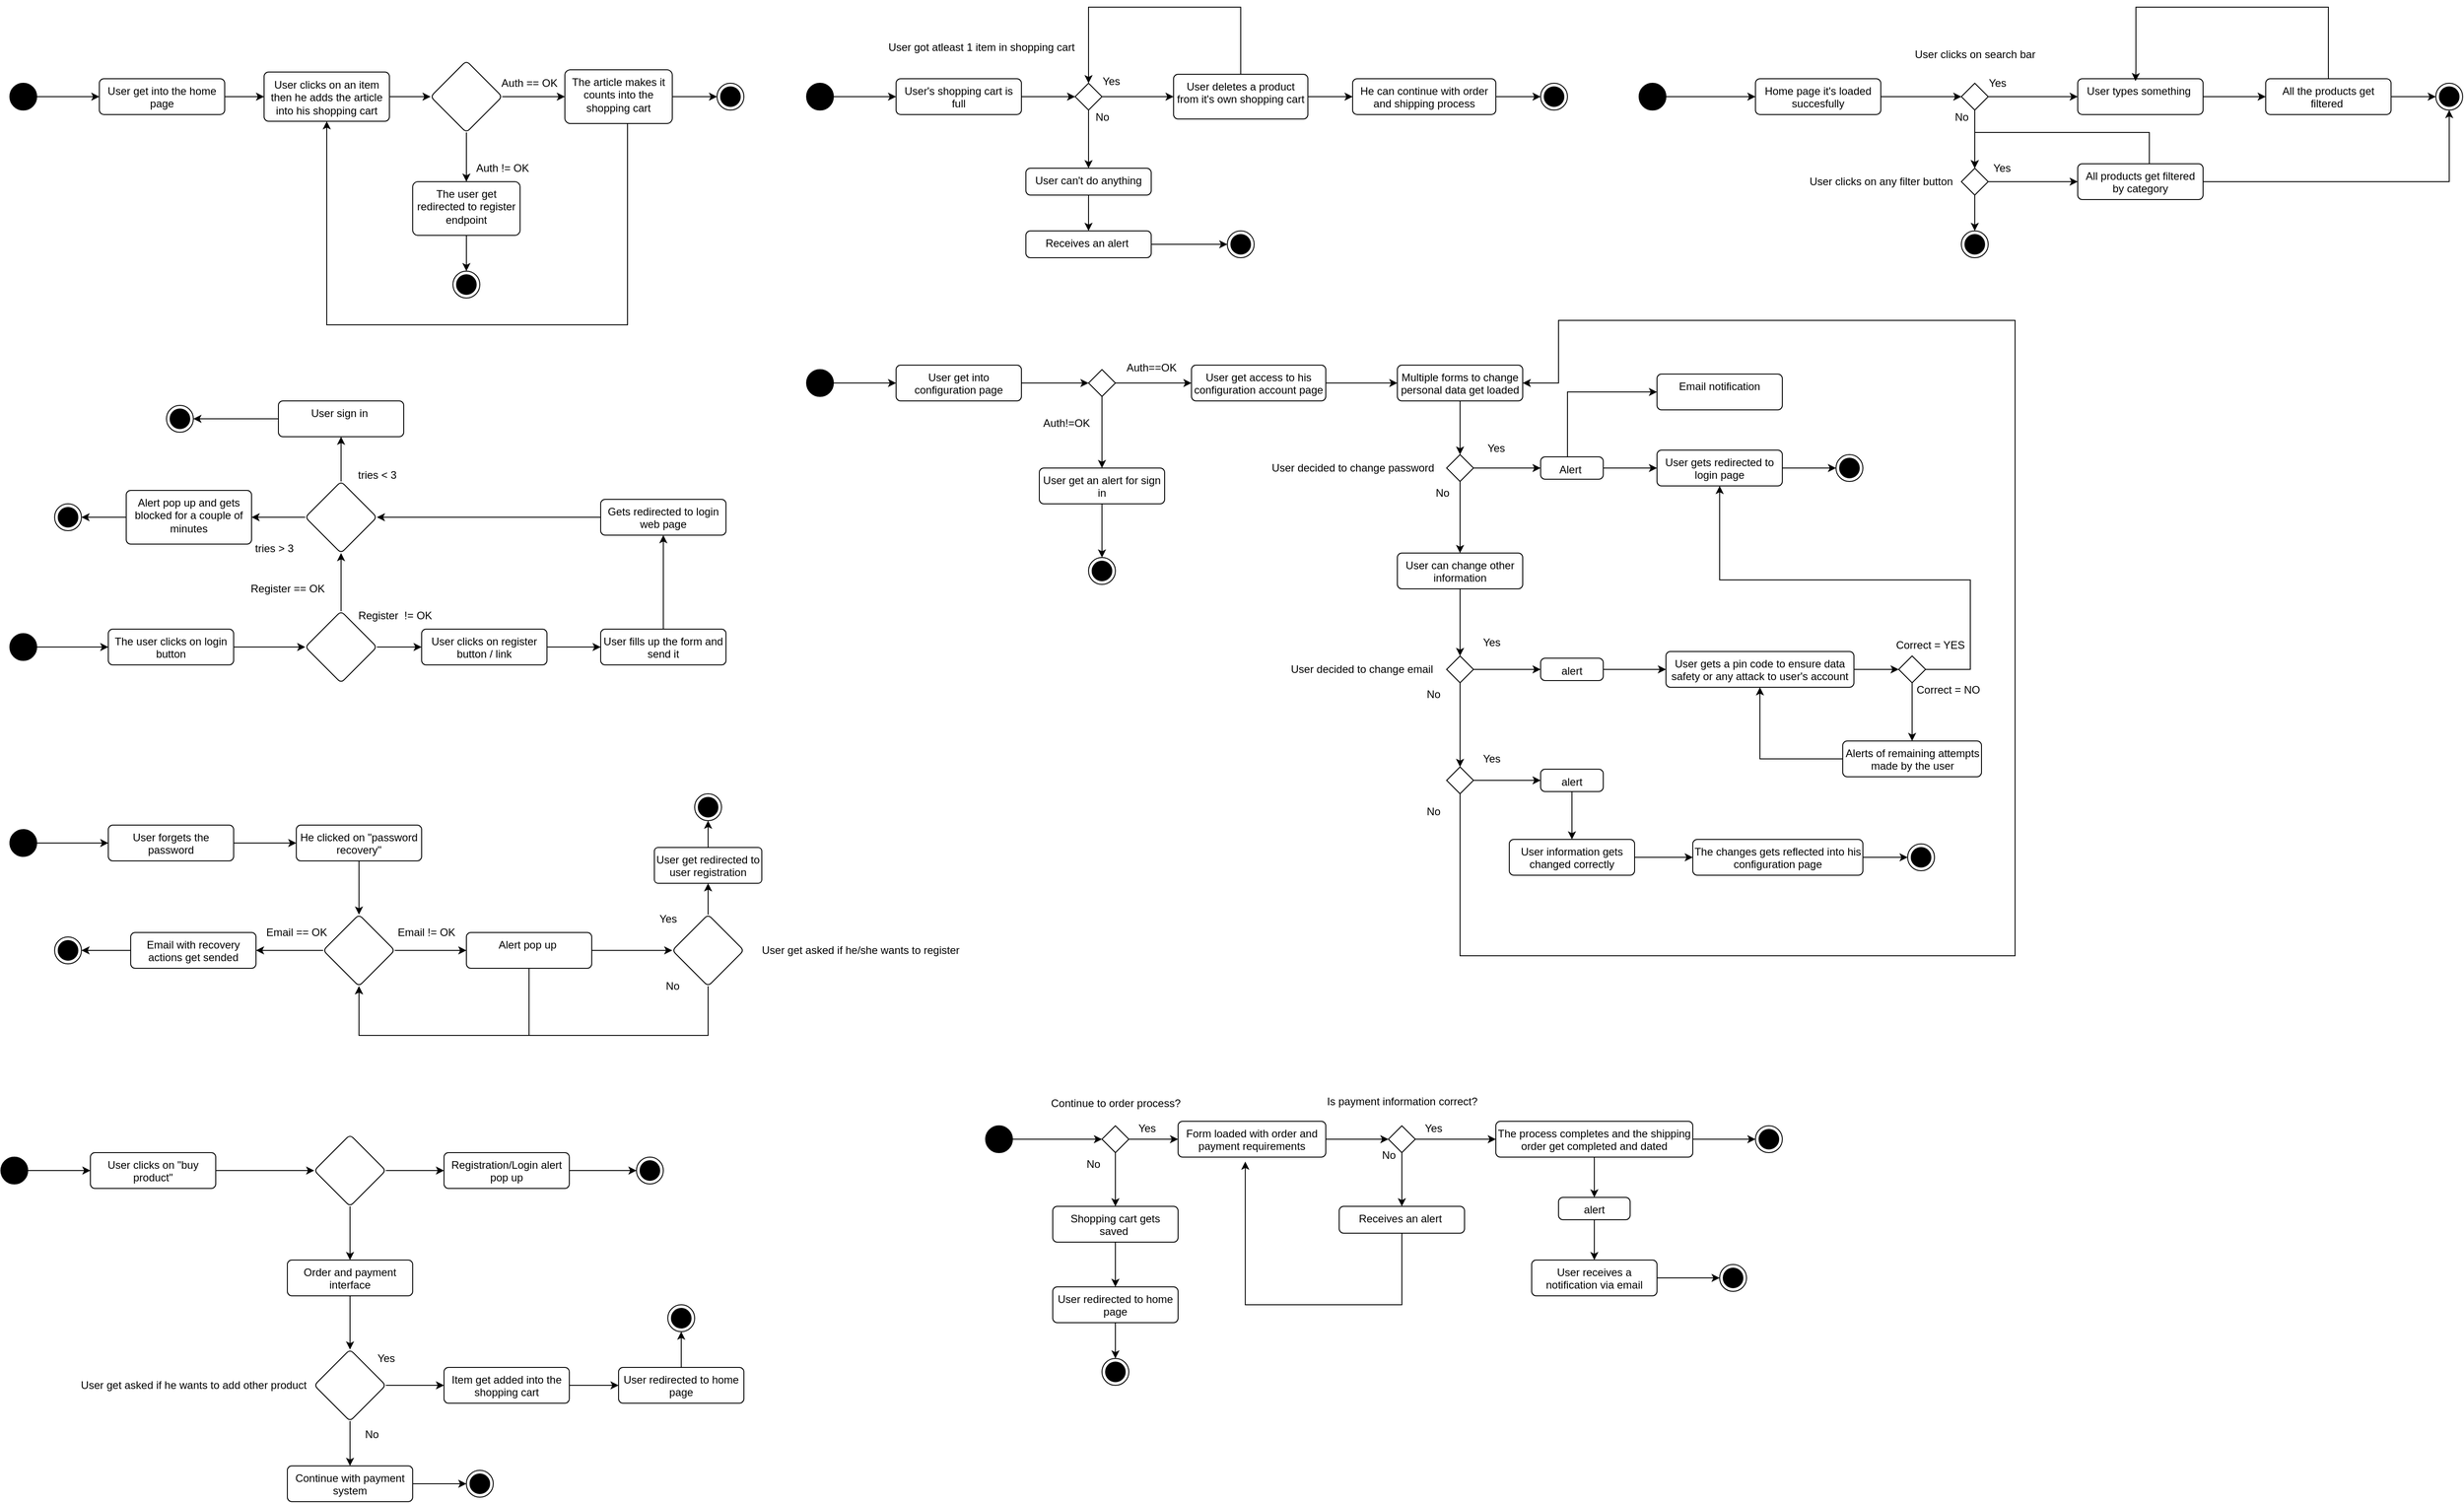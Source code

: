 <mxfile version="26.1.3">
  <diagram name="Página-1" id="u2btD0K9thdM2qCPnoMJ">
    <mxGraphModel dx="4753" dy="2630" grid="1" gridSize="10" guides="1" tooltips="1" connect="1" arrows="1" fold="1" page="1" pageScale="1" pageWidth="827" pageHeight="1169" math="0" shadow="0">
      <root>
        <mxCell id="0" />
        <mxCell id="1" parent="0" />
        <mxCell id="3PM5qHc0ykBM03OV2tZk-5" style="edgeStyle=orthogonalEdgeStyle;rounded=0;orthogonalLoop=1;jettySize=auto;html=1;exitX=1;exitY=0.5;exitDx=0;exitDy=0;entryX=0;entryY=0.5;entryDx=0;entryDy=0;" parent="1" source="3PM5qHc0ykBM03OV2tZk-1" target="3PM5qHc0ykBM03OV2tZk-4" edge="1">
          <mxGeometry relative="1" as="geometry" />
        </mxCell>
        <mxCell id="3PM5qHc0ykBM03OV2tZk-1" value="" style="ellipse;fillColor=strokeColor;html=1;" parent="1" vertex="1">
          <mxGeometry x="60" y="105" width="30" height="30" as="geometry" />
        </mxCell>
        <mxCell id="3PM5qHc0ykBM03OV2tZk-8" value="" style="edgeStyle=orthogonalEdgeStyle;rounded=0;orthogonalLoop=1;jettySize=auto;html=1;" parent="1" source="3PM5qHc0ykBM03OV2tZk-4" target="3PM5qHc0ykBM03OV2tZk-7" edge="1">
          <mxGeometry relative="1" as="geometry" />
        </mxCell>
        <mxCell id="3PM5qHc0ykBM03OV2tZk-4" value="User get into the home page" style="html=1;align=center;verticalAlign=top;rounded=1;absoluteArcSize=1;arcSize=10;dashed=0;whiteSpace=wrap;" parent="1" vertex="1">
          <mxGeometry x="160" y="100" width="140" height="40" as="geometry" />
        </mxCell>
        <mxCell id="3PM5qHc0ykBM03OV2tZk-10" value="" style="edgeStyle=orthogonalEdgeStyle;rounded=0;orthogonalLoop=1;jettySize=auto;html=1;" parent="1" source="3PM5qHc0ykBM03OV2tZk-7" target="3PM5qHc0ykBM03OV2tZk-9" edge="1">
          <mxGeometry relative="1" as="geometry" />
        </mxCell>
        <mxCell id="3PM5qHc0ykBM03OV2tZk-7" value="User clicks on an item then he adds the article into his shopping cart" style="html=1;align=center;verticalAlign=top;rounded=1;absoluteArcSize=1;arcSize=10;dashed=0;whiteSpace=wrap;" parent="1" vertex="1">
          <mxGeometry x="344" y="92.5" width="140" height="55" as="geometry" />
        </mxCell>
        <mxCell id="3PM5qHc0ykBM03OV2tZk-12" value="" style="edgeStyle=orthogonalEdgeStyle;rounded=0;orthogonalLoop=1;jettySize=auto;html=1;" parent="1" source="3PM5qHc0ykBM03OV2tZk-9" target="3PM5qHc0ykBM03OV2tZk-11" edge="1">
          <mxGeometry relative="1" as="geometry" />
        </mxCell>
        <mxCell id="3PM5qHc0ykBM03OV2tZk-14" value="" style="edgeStyle=orthogonalEdgeStyle;rounded=0;orthogonalLoop=1;jettySize=auto;html=1;" parent="1" source="3PM5qHc0ykBM03OV2tZk-9" target="3PM5qHc0ykBM03OV2tZk-13" edge="1">
          <mxGeometry relative="1" as="geometry" />
        </mxCell>
        <mxCell id="3PM5qHc0ykBM03OV2tZk-9" value="" style="rhombus;whiteSpace=wrap;html=1;verticalAlign=top;rounded=1;arcSize=10;dashed=0;" parent="1" vertex="1">
          <mxGeometry x="530" y="80" width="80" height="80" as="geometry" />
        </mxCell>
        <mxCell id="3PM5qHc0ykBM03OV2tZk-23" value="" style="edgeStyle=orthogonalEdgeStyle;rounded=0;orthogonalLoop=1;jettySize=auto;html=1;" parent="1" source="3PM5qHc0ykBM03OV2tZk-11" target="3PM5qHc0ykBM03OV2tZk-22" edge="1">
          <mxGeometry relative="1" as="geometry" />
        </mxCell>
        <mxCell id="3PM5qHc0ykBM03OV2tZk-11" value="The user get redirected to register endpoint" style="whiteSpace=wrap;html=1;verticalAlign=top;rounded=1;arcSize=10;dashed=0;" parent="1" vertex="1">
          <mxGeometry x="510" y="215" width="120" height="60" as="geometry" />
        </mxCell>
        <mxCell id="3PM5qHc0ykBM03OV2tZk-17" style="edgeStyle=orthogonalEdgeStyle;rounded=0;orthogonalLoop=1;jettySize=auto;html=1;entryX=0.5;entryY=1;entryDx=0;entryDy=0;" parent="1" source="3PM5qHc0ykBM03OV2tZk-13" target="3PM5qHc0ykBM03OV2tZk-7" edge="1">
          <mxGeometry relative="1" as="geometry">
            <Array as="points">
              <mxPoint x="750" y="375" />
              <mxPoint x="414" y="375" />
            </Array>
          </mxGeometry>
        </mxCell>
        <mxCell id="3PM5qHc0ykBM03OV2tZk-21" value="" style="edgeStyle=orthogonalEdgeStyle;rounded=0;orthogonalLoop=1;jettySize=auto;html=1;" parent="1" source="3PM5qHc0ykBM03OV2tZk-13" target="3PM5qHc0ykBM03OV2tZk-19" edge="1">
          <mxGeometry relative="1" as="geometry" />
        </mxCell>
        <mxCell id="3PM5qHc0ykBM03OV2tZk-13" value="The article makes it counts into the shopping cart" style="whiteSpace=wrap;html=1;verticalAlign=top;rounded=1;arcSize=10;dashed=0;" parent="1" vertex="1">
          <mxGeometry x="680" y="90" width="120" height="60" as="geometry" />
        </mxCell>
        <mxCell id="3PM5qHc0ykBM03OV2tZk-15" value="Auth != OK" style="text;html=1;align=center;verticalAlign=middle;resizable=0;points=[];autosize=1;strokeColor=none;fillColor=none;" parent="1" vertex="1">
          <mxGeometry x="570" y="185" width="80" height="30" as="geometry" />
        </mxCell>
        <mxCell id="3PM5qHc0ykBM03OV2tZk-16" value="Auth == OK" style="text;html=1;align=center;verticalAlign=middle;resizable=0;points=[];autosize=1;strokeColor=none;fillColor=none;" parent="1" vertex="1">
          <mxGeometry x="595" y="90" width="90" height="30" as="geometry" />
        </mxCell>
        <mxCell id="3PM5qHc0ykBM03OV2tZk-19" value="" style="ellipse;html=1;shape=endState;fillColor=strokeColor;" parent="1" vertex="1">
          <mxGeometry x="850" y="105" width="30" height="30" as="geometry" />
        </mxCell>
        <mxCell id="3PM5qHc0ykBM03OV2tZk-22" value="" style="ellipse;html=1;shape=endState;fillColor=strokeColor;" parent="1" vertex="1">
          <mxGeometry x="555" y="315" width="30" height="30" as="geometry" />
        </mxCell>
        <mxCell id="3PM5qHc0ykBM03OV2tZk-26" value="" style="edgeStyle=orthogonalEdgeStyle;rounded=0;orthogonalLoop=1;jettySize=auto;html=1;" parent="1" source="3PM5qHc0ykBM03OV2tZk-24" target="3PM5qHc0ykBM03OV2tZk-25" edge="1">
          <mxGeometry relative="1" as="geometry" />
        </mxCell>
        <mxCell id="3PM5qHc0ykBM03OV2tZk-24" value="" style="ellipse;fillColor=strokeColor;html=1;" parent="1" vertex="1">
          <mxGeometry x="60" y="720" width="30" height="30" as="geometry" />
        </mxCell>
        <mxCell id="3PM5qHc0ykBM03OV2tZk-30" value="" style="edgeStyle=orthogonalEdgeStyle;rounded=0;orthogonalLoop=1;jettySize=auto;html=1;" parent="1" source="3PM5qHc0ykBM03OV2tZk-25" target="3PM5qHc0ykBM03OV2tZk-29" edge="1">
          <mxGeometry relative="1" as="geometry" />
        </mxCell>
        <mxCell id="3PM5qHc0ykBM03OV2tZk-25" value="The user clicks on login button" style="html=1;align=center;verticalAlign=top;rounded=1;absoluteArcSize=1;arcSize=10;dashed=0;whiteSpace=wrap;" parent="1" vertex="1">
          <mxGeometry x="170" y="715" width="140" height="40" as="geometry" />
        </mxCell>
        <mxCell id="3PM5qHc0ykBM03OV2tZk-35" value="" style="edgeStyle=orthogonalEdgeStyle;rounded=0;orthogonalLoop=1;jettySize=auto;html=1;" parent="1" source="3PM5qHc0ykBM03OV2tZk-29" target="3PM5qHc0ykBM03OV2tZk-33" edge="1">
          <mxGeometry relative="1" as="geometry" />
        </mxCell>
        <mxCell id="3PM5qHc0ykBM03OV2tZk-47" value="" style="edgeStyle=orthogonalEdgeStyle;rounded=0;orthogonalLoop=1;jettySize=auto;html=1;" parent="1" source="3PM5qHc0ykBM03OV2tZk-29" target="3PM5qHc0ykBM03OV2tZk-46" edge="1">
          <mxGeometry relative="1" as="geometry" />
        </mxCell>
        <mxCell id="3PM5qHc0ykBM03OV2tZk-29" value="" style="rhombus;whiteSpace=wrap;html=1;verticalAlign=top;rounded=1;arcSize=10;dashed=0;" parent="1" vertex="1">
          <mxGeometry x="390" y="695" width="80" height="80" as="geometry" />
        </mxCell>
        <mxCell id="3PM5qHc0ykBM03OV2tZk-48" value="" style="edgeStyle=orthogonalEdgeStyle;rounded=0;orthogonalLoop=1;jettySize=auto;html=1;" parent="1" source="3PM5qHc0ykBM03OV2tZk-31" target="3PM5qHc0ykBM03OV2tZk-36" edge="1">
          <mxGeometry relative="1" as="geometry" />
        </mxCell>
        <mxCell id="3PM5qHc0ykBM03OV2tZk-31" value="User sign in&amp;nbsp;" style="html=1;align=center;verticalAlign=top;rounded=1;absoluteArcSize=1;arcSize=10;dashed=0;whiteSpace=wrap;" parent="1" vertex="1">
          <mxGeometry x="360" y="460" width="140" height="40" as="geometry" />
        </mxCell>
        <mxCell id="3PM5qHc0ykBM03OV2tZk-39" value="" style="edgeStyle=orthogonalEdgeStyle;rounded=0;orthogonalLoop=1;jettySize=auto;html=1;" parent="1" source="3PM5qHc0ykBM03OV2tZk-33" target="3PM5qHc0ykBM03OV2tZk-38" edge="1">
          <mxGeometry relative="1" as="geometry" />
        </mxCell>
        <mxCell id="3PM5qHc0ykBM03OV2tZk-33" value="User clicks on register button / link" style="html=1;align=center;verticalAlign=top;rounded=1;absoluteArcSize=1;arcSize=10;dashed=0;whiteSpace=wrap;" parent="1" vertex="1">
          <mxGeometry x="520" y="715" width="140" height="40" as="geometry" />
        </mxCell>
        <mxCell id="3PM5qHc0ykBM03OV2tZk-36" value="" style="ellipse;html=1;shape=endState;fillColor=strokeColor;" parent="1" vertex="1">
          <mxGeometry x="235" y="465" width="30" height="30" as="geometry" />
        </mxCell>
        <mxCell id="3PM5qHc0ykBM03OV2tZk-44" value="" style="edgeStyle=orthogonalEdgeStyle;rounded=0;orthogonalLoop=1;jettySize=auto;html=1;" parent="1" source="3PM5qHc0ykBM03OV2tZk-38" target="3PM5qHc0ykBM03OV2tZk-43" edge="1">
          <mxGeometry relative="1" as="geometry" />
        </mxCell>
        <mxCell id="3PM5qHc0ykBM03OV2tZk-38" value="User fills up the form and send it" style="html=1;align=center;verticalAlign=top;rounded=1;absoluteArcSize=1;arcSize=10;dashed=0;whiteSpace=wrap;" parent="1" vertex="1">
          <mxGeometry x="720" y="715" width="140" height="40" as="geometry" />
        </mxCell>
        <mxCell id="3PM5qHc0ykBM03OV2tZk-40" value="Register&amp;nbsp;&amp;nbsp;!= OK" style="text;html=1;align=center;verticalAlign=middle;resizable=0;points=[];autosize=1;strokeColor=none;fillColor=none;" parent="1" vertex="1">
          <mxGeometry x="435" y="685" width="110" height="30" as="geometry" />
        </mxCell>
        <mxCell id="3PM5qHc0ykBM03OV2tZk-41" value="Register == OK" style="text;html=1;align=center;verticalAlign=middle;resizable=0;points=[];autosize=1;strokeColor=none;fillColor=none;" parent="1" vertex="1">
          <mxGeometry x="315" y="655" width="110" height="30" as="geometry" />
        </mxCell>
        <mxCell id="3PM5qHc0ykBM03OV2tZk-50" style="edgeStyle=orthogonalEdgeStyle;rounded=0;orthogonalLoop=1;jettySize=auto;html=1;entryX=1;entryY=0.5;entryDx=0;entryDy=0;" parent="1" source="3PM5qHc0ykBM03OV2tZk-43" target="3PM5qHc0ykBM03OV2tZk-46" edge="1">
          <mxGeometry relative="1" as="geometry" />
        </mxCell>
        <mxCell id="3PM5qHc0ykBM03OV2tZk-43" value="Gets redirected to login web page" style="html=1;align=center;verticalAlign=top;rounded=1;absoluteArcSize=1;arcSize=10;dashed=0;whiteSpace=wrap;" parent="1" vertex="1">
          <mxGeometry x="720" y="570" width="140" height="40" as="geometry" />
        </mxCell>
        <mxCell id="3PM5qHc0ykBM03OV2tZk-49" value="" style="edgeStyle=orthogonalEdgeStyle;rounded=0;orthogonalLoop=1;jettySize=auto;html=1;" parent="1" source="3PM5qHc0ykBM03OV2tZk-46" target="3PM5qHc0ykBM03OV2tZk-31" edge="1">
          <mxGeometry relative="1" as="geometry" />
        </mxCell>
        <mxCell id="3PM5qHc0ykBM03OV2tZk-54" value="" style="edgeStyle=orthogonalEdgeStyle;rounded=0;orthogonalLoop=1;jettySize=auto;html=1;" parent="1" source="3PM5qHc0ykBM03OV2tZk-46" target="3PM5qHc0ykBM03OV2tZk-53" edge="1">
          <mxGeometry relative="1" as="geometry" />
        </mxCell>
        <mxCell id="3PM5qHc0ykBM03OV2tZk-46" value="" style="rhombus;whiteSpace=wrap;html=1;verticalAlign=top;rounded=1;arcSize=10;dashed=0;" parent="1" vertex="1">
          <mxGeometry x="390" y="550" width="80" height="80" as="geometry" />
        </mxCell>
        <mxCell id="3PM5qHc0ykBM03OV2tZk-51" value="tries &amp;lt; 3" style="text;html=1;align=center;verticalAlign=middle;resizable=0;points=[];autosize=1;strokeColor=none;fillColor=none;" parent="1" vertex="1">
          <mxGeometry x="435" y="528" width="70" height="30" as="geometry" />
        </mxCell>
        <mxCell id="3PM5qHc0ykBM03OV2tZk-52" value="tries &amp;gt; 3" style="text;html=1;align=center;verticalAlign=middle;resizable=0;points=[];autosize=1;strokeColor=none;fillColor=none;" parent="1" vertex="1">
          <mxGeometry x="320" y="610" width="70" height="30" as="geometry" />
        </mxCell>
        <mxCell id="3PM5qHc0ykBM03OV2tZk-56" value="" style="edgeStyle=orthogonalEdgeStyle;rounded=0;orthogonalLoop=1;jettySize=auto;html=1;" parent="1" source="3PM5qHc0ykBM03OV2tZk-53" target="3PM5qHc0ykBM03OV2tZk-55" edge="1">
          <mxGeometry relative="1" as="geometry" />
        </mxCell>
        <mxCell id="3PM5qHc0ykBM03OV2tZk-53" value="Alert pop up and gets blocked for a couple of minutes" style="html=1;align=center;verticalAlign=top;rounded=1;absoluteArcSize=1;arcSize=10;dashed=0;whiteSpace=wrap;" parent="1" vertex="1">
          <mxGeometry x="190" y="560" width="140" height="60" as="geometry" />
        </mxCell>
        <mxCell id="3PM5qHc0ykBM03OV2tZk-55" value="" style="ellipse;html=1;shape=endState;fillColor=strokeColor;" parent="1" vertex="1">
          <mxGeometry x="110" y="575" width="30" height="30" as="geometry" />
        </mxCell>
        <mxCell id="3PM5qHc0ykBM03OV2tZk-59" value="" style="edgeStyle=orthogonalEdgeStyle;rounded=0;orthogonalLoop=1;jettySize=auto;html=1;" parent="1" source="3PM5qHc0ykBM03OV2tZk-57" target="3PM5qHc0ykBM03OV2tZk-58" edge="1">
          <mxGeometry relative="1" as="geometry" />
        </mxCell>
        <mxCell id="3PM5qHc0ykBM03OV2tZk-57" value="" style="ellipse;fillColor=strokeColor;html=1;rotation=5;" parent="1" vertex="1">
          <mxGeometry x="60" y="939" width="30" height="30" as="geometry" />
        </mxCell>
        <mxCell id="3PM5qHc0ykBM03OV2tZk-61" value="" style="edgeStyle=orthogonalEdgeStyle;rounded=0;orthogonalLoop=1;jettySize=auto;html=1;" parent="1" source="3PM5qHc0ykBM03OV2tZk-58" target="3PM5qHc0ykBM03OV2tZk-60" edge="1">
          <mxGeometry relative="1" as="geometry" />
        </mxCell>
        <mxCell id="3PM5qHc0ykBM03OV2tZk-58" value="User forgets the password" style="html=1;align=center;verticalAlign=top;rounded=1;absoluteArcSize=1;arcSize=10;dashed=0;whiteSpace=wrap;" parent="1" vertex="1">
          <mxGeometry x="170" y="934" width="140" height="40" as="geometry" />
        </mxCell>
        <mxCell id="3PM5qHc0ykBM03OV2tZk-63" value="" style="edgeStyle=orthogonalEdgeStyle;rounded=0;orthogonalLoop=1;jettySize=auto;html=1;" parent="1" source="3PM5qHc0ykBM03OV2tZk-60" target="3PM5qHc0ykBM03OV2tZk-62" edge="1">
          <mxGeometry relative="1" as="geometry" />
        </mxCell>
        <mxCell id="3PM5qHc0ykBM03OV2tZk-60" value="He clicked on &quot;password recovery&quot;" style="html=1;align=center;verticalAlign=top;rounded=1;absoluteArcSize=1;arcSize=10;dashed=0;whiteSpace=wrap;" parent="1" vertex="1">
          <mxGeometry x="380" y="934" width="140" height="40" as="geometry" />
        </mxCell>
        <mxCell id="3PM5qHc0ykBM03OV2tZk-67" value="" style="edgeStyle=orthogonalEdgeStyle;rounded=0;orthogonalLoop=1;jettySize=auto;html=1;" parent="1" source="3PM5qHc0ykBM03OV2tZk-62" target="3PM5qHc0ykBM03OV2tZk-66" edge="1">
          <mxGeometry relative="1" as="geometry" />
        </mxCell>
        <mxCell id="3PM5qHc0ykBM03OV2tZk-72" value="" style="edgeStyle=orthogonalEdgeStyle;rounded=0;orthogonalLoop=1;jettySize=auto;html=1;" parent="1" source="3PM5qHc0ykBM03OV2tZk-62" target="3PM5qHc0ykBM03OV2tZk-68" edge="1">
          <mxGeometry relative="1" as="geometry" />
        </mxCell>
        <mxCell id="3PM5qHc0ykBM03OV2tZk-62" value="" style="rhombus;whiteSpace=wrap;html=1;verticalAlign=top;rounded=1;arcSize=10;dashed=0;" parent="1" vertex="1">
          <mxGeometry x="410" y="1034" width="80" height="80" as="geometry" />
        </mxCell>
        <mxCell id="3PM5qHc0ykBM03OV2tZk-73" style="edgeStyle=orthogonalEdgeStyle;rounded=0;orthogonalLoop=1;jettySize=auto;html=1;entryX=0.5;entryY=1;entryDx=0;entryDy=0;" parent="1" source="3PM5qHc0ykBM03OV2tZk-66" target="3PM5qHc0ykBM03OV2tZk-62" edge="1">
          <mxGeometry relative="1" as="geometry">
            <Array as="points">
              <mxPoint x="640" y="1169" />
              <mxPoint x="450" y="1169" />
            </Array>
          </mxGeometry>
        </mxCell>
        <mxCell id="3PM5qHc0ykBM03OV2tZk-77" value="" style="edgeStyle=orthogonalEdgeStyle;rounded=0;orthogonalLoop=1;jettySize=auto;html=1;" parent="1" source="3PM5qHc0ykBM03OV2tZk-66" target="3PM5qHc0ykBM03OV2tZk-76" edge="1">
          <mxGeometry relative="1" as="geometry" />
        </mxCell>
        <mxCell id="3PM5qHc0ykBM03OV2tZk-66" value="Alert pop up&amp;nbsp;" style="html=1;align=center;verticalAlign=top;rounded=1;absoluteArcSize=1;arcSize=10;dashed=0;whiteSpace=wrap;" parent="1" vertex="1">
          <mxGeometry x="570" y="1054" width="140" height="40" as="geometry" />
        </mxCell>
        <mxCell id="3PM5qHc0ykBM03OV2tZk-75" style="edgeStyle=orthogonalEdgeStyle;rounded=0;orthogonalLoop=1;jettySize=auto;html=1;entryX=1;entryY=0.5;entryDx=0;entryDy=0;" parent="1" source="3PM5qHc0ykBM03OV2tZk-68" target="3PM5qHc0ykBM03OV2tZk-74" edge="1">
          <mxGeometry relative="1" as="geometry" />
        </mxCell>
        <mxCell id="3PM5qHc0ykBM03OV2tZk-68" value="Email with recovery actions get sended" style="html=1;align=center;verticalAlign=top;rounded=1;absoluteArcSize=1;arcSize=10;dashed=0;whiteSpace=wrap;" parent="1" vertex="1">
          <mxGeometry x="195" y="1054" width="140" height="40" as="geometry" />
        </mxCell>
        <mxCell id="3PM5qHc0ykBM03OV2tZk-70" value="Email == OK" style="text;html=1;align=center;verticalAlign=middle;resizable=0;points=[];autosize=1;strokeColor=none;fillColor=none;" parent="1" vertex="1">
          <mxGeometry x="335" y="1039" width="90" height="30" as="geometry" />
        </mxCell>
        <mxCell id="3PM5qHc0ykBM03OV2tZk-71" value="Email != OK" style="text;html=1;align=center;verticalAlign=middle;resizable=0;points=[];autosize=1;strokeColor=none;fillColor=none;" parent="1" vertex="1">
          <mxGeometry x="480" y="1039" width="90" height="30" as="geometry" />
        </mxCell>
        <mxCell id="3PM5qHc0ykBM03OV2tZk-74" value="" style="ellipse;html=1;shape=endState;fillColor=strokeColor;" parent="1" vertex="1">
          <mxGeometry x="110" y="1059" width="30" height="30" as="geometry" />
        </mxCell>
        <mxCell id="3PM5qHc0ykBM03OV2tZk-78" style="edgeStyle=orthogonalEdgeStyle;rounded=0;orthogonalLoop=1;jettySize=auto;html=1;entryX=0.5;entryY=1;entryDx=0;entryDy=0;" parent="1" source="3PM5qHc0ykBM03OV2tZk-76" target="3PM5qHc0ykBM03OV2tZk-62" edge="1">
          <mxGeometry relative="1" as="geometry">
            <Array as="points">
              <mxPoint x="840" y="1169" />
              <mxPoint x="450" y="1169" />
            </Array>
          </mxGeometry>
        </mxCell>
        <mxCell id="3PM5qHc0ykBM03OV2tZk-80" value="" style="edgeStyle=orthogonalEdgeStyle;rounded=0;orthogonalLoop=1;jettySize=auto;html=1;" parent="1" source="3PM5qHc0ykBM03OV2tZk-76" target="3PM5qHc0ykBM03OV2tZk-79" edge="1">
          <mxGeometry relative="1" as="geometry" />
        </mxCell>
        <mxCell id="3PM5qHc0ykBM03OV2tZk-76" value="" style="rhombus;whiteSpace=wrap;html=1;verticalAlign=top;rounded=1;arcSize=10;dashed=0;" parent="1" vertex="1">
          <mxGeometry x="800" y="1034" width="80" height="80" as="geometry" />
        </mxCell>
        <mxCell id="3PM5qHc0ykBM03OV2tZk-82" value="" style="edgeStyle=orthogonalEdgeStyle;rounded=0;orthogonalLoop=1;jettySize=auto;html=1;" parent="1" source="3PM5qHc0ykBM03OV2tZk-79" target="3PM5qHc0ykBM03OV2tZk-81" edge="1">
          <mxGeometry relative="1" as="geometry" />
        </mxCell>
        <mxCell id="3PM5qHc0ykBM03OV2tZk-79" value="User get redirected to user registration" style="whiteSpace=wrap;html=1;verticalAlign=top;rounded=1;arcSize=10;dashed=0;" parent="1" vertex="1">
          <mxGeometry x="780" y="959" width="120" height="40" as="geometry" />
        </mxCell>
        <mxCell id="3PM5qHc0ykBM03OV2tZk-81" value="" style="ellipse;html=1;shape=endState;fillColor=strokeColor;" parent="1" vertex="1">
          <mxGeometry x="825" y="899" width="30" height="30" as="geometry" />
        </mxCell>
        <mxCell id="3PM5qHc0ykBM03OV2tZk-83" value="User get asked if he/she wants to register" style="text;html=1;align=center;verticalAlign=middle;resizable=0;points=[];autosize=1;strokeColor=none;fillColor=none;" parent="1" vertex="1">
          <mxGeometry x="890" y="1059" width="240" height="30" as="geometry" />
        </mxCell>
        <mxCell id="3PM5qHc0ykBM03OV2tZk-85" value="Yes" style="text;html=1;align=center;verticalAlign=middle;resizable=0;points=[];autosize=1;strokeColor=none;fillColor=none;" parent="1" vertex="1">
          <mxGeometry x="775" y="1024" width="40" height="30" as="geometry" />
        </mxCell>
        <mxCell id="3PM5qHc0ykBM03OV2tZk-86" value="No" style="text;html=1;align=center;verticalAlign=middle;resizable=0;points=[];autosize=1;strokeColor=none;fillColor=none;" parent="1" vertex="1">
          <mxGeometry x="780" y="1099" width="40" height="30" as="geometry" />
        </mxCell>
        <mxCell id="3PM5qHc0ykBM03OV2tZk-93" value="" style="edgeStyle=orthogonalEdgeStyle;rounded=0;orthogonalLoop=1;jettySize=auto;html=1;" parent="1" source="3PM5qHc0ykBM03OV2tZk-94" target="3PM5qHc0ykBM03OV2tZk-95" edge="1">
          <mxGeometry relative="1" as="geometry" />
        </mxCell>
        <mxCell id="3PM5qHc0ykBM03OV2tZk-94" value="" style="ellipse;fillColor=strokeColor;html=1;" parent="1" vertex="1">
          <mxGeometry x="50" y="1305" width="30" height="30" as="geometry" />
        </mxCell>
        <mxCell id="3PM5qHc0ykBM03OV2tZk-97" value="" style="edgeStyle=orthogonalEdgeStyle;rounded=0;orthogonalLoop=1;jettySize=auto;html=1;" parent="1" source="3PM5qHc0ykBM03OV2tZk-95" target="3PM5qHc0ykBM03OV2tZk-96" edge="1">
          <mxGeometry relative="1" as="geometry" />
        </mxCell>
        <mxCell id="3PM5qHc0ykBM03OV2tZk-95" value="User clicks on &quot;buy product&quot;" style="html=1;align=center;verticalAlign=top;rounded=1;absoluteArcSize=1;arcSize=10;dashed=0;whiteSpace=wrap;" parent="1" vertex="1">
          <mxGeometry x="150" y="1300" width="140" height="40" as="geometry" />
        </mxCell>
        <mxCell id="3PM5qHc0ykBM03OV2tZk-99" value="" style="edgeStyle=orthogonalEdgeStyle;rounded=0;orthogonalLoop=1;jettySize=auto;html=1;" parent="1" source="3PM5qHc0ykBM03OV2tZk-96" target="3PM5qHc0ykBM03OV2tZk-98" edge="1">
          <mxGeometry relative="1" as="geometry" />
        </mxCell>
        <mxCell id="3PM5qHc0ykBM03OV2tZk-104" value="" style="edgeStyle=orthogonalEdgeStyle;rounded=0;orthogonalLoop=1;jettySize=auto;html=1;" parent="1" source="3PM5qHc0ykBM03OV2tZk-96" target="3PM5qHc0ykBM03OV2tZk-100" edge="1">
          <mxGeometry relative="1" as="geometry" />
        </mxCell>
        <mxCell id="3PM5qHc0ykBM03OV2tZk-96" value="" style="rhombus;whiteSpace=wrap;html=1;verticalAlign=top;rounded=1;arcSize=10;dashed=0;" parent="1" vertex="1">
          <mxGeometry x="400" y="1280" width="80" height="80" as="geometry" />
        </mxCell>
        <mxCell id="3PM5qHc0ykBM03OV2tZk-109" value="" style="edgeStyle=orthogonalEdgeStyle;rounded=0;orthogonalLoop=1;jettySize=auto;html=1;" parent="1" source="3PM5qHc0ykBM03OV2tZk-98" target="3PM5qHc0ykBM03OV2tZk-108" edge="1">
          <mxGeometry relative="1" as="geometry" />
        </mxCell>
        <mxCell id="3PM5qHc0ykBM03OV2tZk-98" value="Order and payment interface" style="html=1;align=center;verticalAlign=top;rounded=1;absoluteArcSize=1;arcSize=10;dashed=0;whiteSpace=wrap;" parent="1" vertex="1">
          <mxGeometry x="370" y="1420" width="140" height="40" as="geometry" />
        </mxCell>
        <mxCell id="3PM5qHc0ykBM03OV2tZk-106" style="edgeStyle=orthogonalEdgeStyle;rounded=0;orthogonalLoop=1;jettySize=auto;html=1;entryX=0;entryY=0.5;entryDx=0;entryDy=0;" parent="1" source="3PM5qHc0ykBM03OV2tZk-100" target="3PM5qHc0ykBM03OV2tZk-105" edge="1">
          <mxGeometry relative="1" as="geometry" />
        </mxCell>
        <mxCell id="3PM5qHc0ykBM03OV2tZk-100" value="Registration/Login alert pop up" style="html=1;align=center;verticalAlign=top;rounded=1;absoluteArcSize=1;arcSize=10;dashed=0;whiteSpace=wrap;" parent="1" vertex="1">
          <mxGeometry x="545" y="1300" width="140" height="40" as="geometry" />
        </mxCell>
        <mxCell id="3PM5qHc0ykBM03OV2tZk-105" value="" style="ellipse;html=1;shape=endState;fillColor=strokeColor;" parent="1" vertex="1">
          <mxGeometry x="760" y="1305" width="30" height="30" as="geometry" />
        </mxCell>
        <mxCell id="3PM5qHc0ykBM03OV2tZk-112" value="" style="edgeStyle=orthogonalEdgeStyle;rounded=0;orthogonalLoop=1;jettySize=auto;html=1;" parent="1" source="3PM5qHc0ykBM03OV2tZk-108" target="3PM5qHc0ykBM03OV2tZk-111" edge="1">
          <mxGeometry relative="1" as="geometry" />
        </mxCell>
        <mxCell id="3PM5qHc0ykBM03OV2tZk-118" value="" style="edgeStyle=orthogonalEdgeStyle;rounded=0;orthogonalLoop=1;jettySize=auto;html=1;" parent="1" source="3PM5qHc0ykBM03OV2tZk-108" target="3PM5qHc0ykBM03OV2tZk-117" edge="1">
          <mxGeometry relative="1" as="geometry" />
        </mxCell>
        <mxCell id="3PM5qHc0ykBM03OV2tZk-108" value="" style="rhombus;whiteSpace=wrap;html=1;verticalAlign=top;rounded=1;arcSize=10;dashed=0;" parent="1" vertex="1">
          <mxGeometry x="400" y="1520" width="80" height="80" as="geometry" />
        </mxCell>
        <mxCell id="3PM5qHc0ykBM03OV2tZk-110" value="User get asked if he wants to add other product" style="text;html=1;align=center;verticalAlign=middle;resizable=0;points=[];autosize=1;strokeColor=none;fillColor=none;" parent="1" vertex="1">
          <mxGeometry x="125" y="1545" width="280" height="30" as="geometry" />
        </mxCell>
        <mxCell id="3PM5qHc0ykBM03OV2tZk-114" value="" style="edgeStyle=orthogonalEdgeStyle;rounded=0;orthogonalLoop=1;jettySize=auto;html=1;" parent="1" source="3PM5qHc0ykBM03OV2tZk-111" target="3PM5qHc0ykBM03OV2tZk-113" edge="1">
          <mxGeometry relative="1" as="geometry" />
        </mxCell>
        <mxCell id="3PM5qHc0ykBM03OV2tZk-111" value="Continue with payment system" style="html=1;align=center;verticalAlign=top;rounded=1;absoluteArcSize=1;arcSize=10;dashed=0;whiteSpace=wrap;" parent="1" vertex="1">
          <mxGeometry x="370" y="1650" width="140" height="40" as="geometry" />
        </mxCell>
        <mxCell id="3PM5qHc0ykBM03OV2tZk-113" value="" style="ellipse;html=1;shape=endState;fillColor=strokeColor;" parent="1" vertex="1">
          <mxGeometry x="570" y="1655" width="30" height="30" as="geometry" />
        </mxCell>
        <mxCell id="3PM5qHc0ykBM03OV2tZk-115" value="No" style="text;html=1;align=center;verticalAlign=middle;resizable=0;points=[];autosize=1;strokeColor=none;fillColor=none;" parent="1" vertex="1">
          <mxGeometry x="444" y="1600" width="40" height="30" as="geometry" />
        </mxCell>
        <mxCell id="3PM5qHc0ykBM03OV2tZk-116" value="Yes" style="text;html=1;align=center;verticalAlign=middle;resizable=0;points=[];autosize=1;strokeColor=none;fillColor=none;" parent="1" vertex="1">
          <mxGeometry x="460" y="1515" width="40" height="30" as="geometry" />
        </mxCell>
        <mxCell id="3PM5qHc0ykBM03OV2tZk-123" value="" style="edgeStyle=orthogonalEdgeStyle;rounded=0;orthogonalLoop=1;jettySize=auto;html=1;" parent="1" source="3PM5qHc0ykBM03OV2tZk-117" target="3PM5qHc0ykBM03OV2tZk-119" edge="1">
          <mxGeometry relative="1" as="geometry" />
        </mxCell>
        <mxCell id="3PM5qHc0ykBM03OV2tZk-117" value="Item get added into the shopping cart" style="html=1;align=center;verticalAlign=top;rounded=1;absoluteArcSize=1;arcSize=10;dashed=0;whiteSpace=wrap;" parent="1" vertex="1">
          <mxGeometry x="545" y="1540" width="140" height="40" as="geometry" />
        </mxCell>
        <mxCell id="3PM5qHc0ykBM03OV2tZk-126" value="" style="edgeStyle=orthogonalEdgeStyle;rounded=0;orthogonalLoop=1;jettySize=auto;html=1;" parent="1" source="3PM5qHc0ykBM03OV2tZk-119" target="3PM5qHc0ykBM03OV2tZk-125" edge="1">
          <mxGeometry relative="1" as="geometry" />
        </mxCell>
        <mxCell id="3PM5qHc0ykBM03OV2tZk-119" value="User redirected to home page" style="html=1;align=center;verticalAlign=top;rounded=1;absoluteArcSize=1;arcSize=10;dashed=0;whiteSpace=wrap;" parent="1" vertex="1">
          <mxGeometry x="740" y="1540" width="140" height="40" as="geometry" />
        </mxCell>
        <mxCell id="3PM5qHc0ykBM03OV2tZk-125" value="" style="ellipse;html=1;shape=endState;fillColor=strokeColor;" parent="1" vertex="1">
          <mxGeometry x="795" y="1470" width="30" height="30" as="geometry" />
        </mxCell>
        <mxCell id="YUdEnJwl4NwLx-dve9bC-3" value="" style="edgeStyle=orthogonalEdgeStyle;rounded=0;orthogonalLoop=1;jettySize=auto;html=1;" edge="1" parent="1" source="YUdEnJwl4NwLx-dve9bC-1" target="YUdEnJwl4NwLx-dve9bC-2">
          <mxGeometry relative="1" as="geometry" />
        </mxCell>
        <mxCell id="YUdEnJwl4NwLx-dve9bC-1" value="" style="ellipse;fillColor=strokeColor;html=1;" vertex="1" parent="1">
          <mxGeometry x="950" y="105" width="30" height="30" as="geometry" />
        </mxCell>
        <mxCell id="YUdEnJwl4NwLx-dve9bC-7" value="" style="edgeStyle=orthogonalEdgeStyle;rounded=0;orthogonalLoop=1;jettySize=auto;html=1;" edge="1" parent="1" source="YUdEnJwl4NwLx-dve9bC-2" target="YUdEnJwl4NwLx-dve9bC-6">
          <mxGeometry relative="1" as="geometry" />
        </mxCell>
        <mxCell id="YUdEnJwl4NwLx-dve9bC-2" value="User&#39;s shopping cart is full" style="html=1;align=center;verticalAlign=top;rounded=1;absoluteArcSize=1;arcSize=10;dashed=0;whiteSpace=wrap;" vertex="1" parent="1">
          <mxGeometry x="1050" y="100" width="140" height="40" as="geometry" />
        </mxCell>
        <mxCell id="YUdEnJwl4NwLx-dve9bC-9" value="" style="edgeStyle=orthogonalEdgeStyle;rounded=0;orthogonalLoop=1;jettySize=auto;html=1;" edge="1" parent="1" source="YUdEnJwl4NwLx-dve9bC-6" target="YUdEnJwl4NwLx-dve9bC-8">
          <mxGeometry relative="1" as="geometry" />
        </mxCell>
        <mxCell id="YUdEnJwl4NwLx-dve9bC-11" value="" style="edgeStyle=orthogonalEdgeStyle;rounded=0;orthogonalLoop=1;jettySize=auto;html=1;" edge="1" parent="1" source="YUdEnJwl4NwLx-dve9bC-6" target="YUdEnJwl4NwLx-dve9bC-10">
          <mxGeometry relative="1" as="geometry" />
        </mxCell>
        <mxCell id="YUdEnJwl4NwLx-dve9bC-6" value="" style="rhombus;" vertex="1" parent="1">
          <mxGeometry x="1250" y="105" width="30" height="30" as="geometry" />
        </mxCell>
        <mxCell id="YUdEnJwl4NwLx-dve9bC-18" value="" style="edgeStyle=orthogonalEdgeStyle;rounded=0;orthogonalLoop=1;jettySize=auto;html=1;" edge="1" parent="1" source="YUdEnJwl4NwLx-dve9bC-8" target="YUdEnJwl4NwLx-dve9bC-17">
          <mxGeometry relative="1" as="geometry" />
        </mxCell>
        <mxCell id="YUdEnJwl4NwLx-dve9bC-8" value="User can&#39;t do anything" style="html=1;align=center;verticalAlign=top;rounded=1;absoluteArcSize=1;arcSize=10;dashed=0;whiteSpace=wrap;" vertex="1" parent="1">
          <mxGeometry x="1195" y="200" width="140" height="30" as="geometry" />
        </mxCell>
        <mxCell id="YUdEnJwl4NwLx-dve9bC-13" style="edgeStyle=orthogonalEdgeStyle;rounded=0;orthogonalLoop=1;jettySize=auto;html=1;entryX=0.5;entryY=0;entryDx=0;entryDy=0;" edge="1" parent="1" source="YUdEnJwl4NwLx-dve9bC-10" target="YUdEnJwl4NwLx-dve9bC-6">
          <mxGeometry relative="1" as="geometry">
            <mxPoint x="1260" y="100" as="targetPoint" />
            <Array as="points">
              <mxPoint x="1435" y="20" />
              <mxPoint x="1265" y="20" />
            </Array>
          </mxGeometry>
        </mxCell>
        <mxCell id="YUdEnJwl4NwLx-dve9bC-22" value="" style="edgeStyle=orthogonalEdgeStyle;rounded=0;orthogonalLoop=1;jettySize=auto;html=1;" edge="1" parent="1" source="YUdEnJwl4NwLx-dve9bC-10" target="YUdEnJwl4NwLx-dve9bC-21">
          <mxGeometry relative="1" as="geometry" />
        </mxCell>
        <mxCell id="YUdEnJwl4NwLx-dve9bC-10" value="User deletes a product from it&#39;s own shopping cart" style="html=1;align=center;verticalAlign=top;rounded=1;absoluteArcSize=1;arcSize=10;dashed=0;whiteSpace=wrap;" vertex="1" parent="1">
          <mxGeometry x="1360" y="95" width="150" height="50" as="geometry" />
        </mxCell>
        <mxCell id="YUdEnJwl4NwLx-dve9bC-14" value="User got atleast 1 item in shopping cart" style="text;html=1;align=center;verticalAlign=middle;resizable=0;points=[];autosize=1;strokeColor=none;fillColor=none;" vertex="1" parent="1">
          <mxGeometry x="1030" y="50" width="230" height="30" as="geometry" />
        </mxCell>
        <mxCell id="YUdEnJwl4NwLx-dve9bC-15" value="No" style="text;html=1;align=center;verticalAlign=middle;resizable=0;points=[];autosize=1;strokeColor=none;fillColor=none;" vertex="1" parent="1">
          <mxGeometry x="1260" y="128" width="40" height="30" as="geometry" />
        </mxCell>
        <mxCell id="YUdEnJwl4NwLx-dve9bC-16" value="Yes" style="text;html=1;align=center;verticalAlign=middle;resizable=0;points=[];autosize=1;strokeColor=none;fillColor=none;" vertex="1" parent="1">
          <mxGeometry x="1270" y="88" width="40" height="30" as="geometry" />
        </mxCell>
        <mxCell id="YUdEnJwl4NwLx-dve9bC-20" value="" style="edgeStyle=orthogonalEdgeStyle;rounded=0;orthogonalLoop=1;jettySize=auto;html=1;" edge="1" parent="1" source="YUdEnJwl4NwLx-dve9bC-17" target="YUdEnJwl4NwLx-dve9bC-19">
          <mxGeometry relative="1" as="geometry" />
        </mxCell>
        <mxCell id="YUdEnJwl4NwLx-dve9bC-17" value="Receives an alert&amp;nbsp;" style="html=1;align=center;verticalAlign=top;rounded=1;absoluteArcSize=1;arcSize=10;dashed=0;whiteSpace=wrap;" vertex="1" parent="1">
          <mxGeometry x="1195" y="270" width="140" height="30" as="geometry" />
        </mxCell>
        <mxCell id="YUdEnJwl4NwLx-dve9bC-19" value="" style="ellipse;html=1;shape=endState;fillColor=strokeColor;" vertex="1" parent="1">
          <mxGeometry x="1420" y="270" width="30" height="30" as="geometry" />
        </mxCell>
        <mxCell id="YUdEnJwl4NwLx-dve9bC-24" value="" style="edgeStyle=orthogonalEdgeStyle;rounded=0;orthogonalLoop=1;jettySize=auto;html=1;" edge="1" parent="1" source="YUdEnJwl4NwLx-dve9bC-21" target="YUdEnJwl4NwLx-dve9bC-23">
          <mxGeometry relative="1" as="geometry" />
        </mxCell>
        <mxCell id="YUdEnJwl4NwLx-dve9bC-21" value="He can continue with order and shipping process" style="html=1;align=center;verticalAlign=top;rounded=1;absoluteArcSize=1;arcSize=10;dashed=0;whiteSpace=wrap;" vertex="1" parent="1">
          <mxGeometry x="1560" y="100" width="160" height="40" as="geometry" />
        </mxCell>
        <mxCell id="YUdEnJwl4NwLx-dve9bC-23" value="" style="ellipse;html=1;shape=endState;fillColor=strokeColor;" vertex="1" parent="1">
          <mxGeometry x="1770" y="105" width="30" height="30" as="geometry" />
        </mxCell>
        <mxCell id="YUdEnJwl4NwLx-dve9bC-28" value="" style="edgeStyle=orthogonalEdgeStyle;rounded=0;orthogonalLoop=1;jettySize=auto;html=1;" edge="1" parent="1" source="YUdEnJwl4NwLx-dve9bC-25" target="YUdEnJwl4NwLx-dve9bC-26">
          <mxGeometry relative="1" as="geometry" />
        </mxCell>
        <mxCell id="YUdEnJwl4NwLx-dve9bC-25" value="" style="ellipse;fillColor=strokeColor;html=1;" vertex="1" parent="1">
          <mxGeometry x="950" y="425" width="30" height="30" as="geometry" />
        </mxCell>
        <mxCell id="YUdEnJwl4NwLx-dve9bC-30" value="" style="edgeStyle=orthogonalEdgeStyle;rounded=0;orthogonalLoop=1;jettySize=auto;html=1;" edge="1" parent="1" source="YUdEnJwl4NwLx-dve9bC-26" target="YUdEnJwl4NwLx-dve9bC-29">
          <mxGeometry relative="1" as="geometry" />
        </mxCell>
        <mxCell id="YUdEnJwl4NwLx-dve9bC-26" value="User get into configuration page" style="html=1;align=center;verticalAlign=top;rounded=1;absoluteArcSize=1;arcSize=10;dashed=0;whiteSpace=wrap;" vertex="1" parent="1">
          <mxGeometry x="1050" y="420" width="140" height="40" as="geometry" />
        </mxCell>
        <mxCell id="YUdEnJwl4NwLx-dve9bC-32" value="" style="edgeStyle=orthogonalEdgeStyle;rounded=0;orthogonalLoop=1;jettySize=auto;html=1;" edge="1" parent="1" source="YUdEnJwl4NwLx-dve9bC-29" target="YUdEnJwl4NwLx-dve9bC-31">
          <mxGeometry relative="1" as="geometry" />
        </mxCell>
        <mxCell id="YUdEnJwl4NwLx-dve9bC-34" value="" style="edgeStyle=orthogonalEdgeStyle;rounded=0;orthogonalLoop=1;jettySize=auto;html=1;" edge="1" parent="1" source="YUdEnJwl4NwLx-dve9bC-29" target="YUdEnJwl4NwLx-dve9bC-33">
          <mxGeometry relative="1" as="geometry" />
        </mxCell>
        <mxCell id="YUdEnJwl4NwLx-dve9bC-29" value="" style="rhombus;" vertex="1" parent="1">
          <mxGeometry x="1265" y="425" width="30" height="30" as="geometry" />
        </mxCell>
        <mxCell id="YUdEnJwl4NwLx-dve9bC-38" value="" style="edgeStyle=orthogonalEdgeStyle;rounded=0;orthogonalLoop=1;jettySize=auto;html=1;" edge="1" parent="1" source="YUdEnJwl4NwLx-dve9bC-31" target="YUdEnJwl4NwLx-dve9bC-37">
          <mxGeometry relative="1" as="geometry" />
        </mxCell>
        <mxCell id="YUdEnJwl4NwLx-dve9bC-31" value="User get access to his configuration account page" style="html=1;align=center;verticalAlign=top;rounded=1;absoluteArcSize=1;arcSize=10;dashed=0;whiteSpace=wrap;" vertex="1" parent="1">
          <mxGeometry x="1380" y="420" width="150" height="40" as="geometry" />
        </mxCell>
        <mxCell id="YUdEnJwl4NwLx-dve9bC-104" value="" style="edgeStyle=orthogonalEdgeStyle;rounded=0;orthogonalLoop=1;jettySize=auto;html=1;" edge="1" parent="1" source="YUdEnJwl4NwLx-dve9bC-33" target="YUdEnJwl4NwLx-dve9bC-103">
          <mxGeometry relative="1" as="geometry" />
        </mxCell>
        <mxCell id="YUdEnJwl4NwLx-dve9bC-33" value="User get an alert for sign in" style="html=1;align=center;verticalAlign=top;rounded=1;absoluteArcSize=1;arcSize=10;dashed=0;whiteSpace=wrap;" vertex="1" parent="1">
          <mxGeometry x="1210" y="535" width="140" height="40" as="geometry" />
        </mxCell>
        <mxCell id="YUdEnJwl4NwLx-dve9bC-35" value="Auth==OK" style="text;html=1;align=center;verticalAlign=middle;resizable=0;points=[];autosize=1;strokeColor=none;fillColor=none;" vertex="1" parent="1">
          <mxGeometry x="1295" y="408" width="80" height="30" as="geometry" />
        </mxCell>
        <mxCell id="YUdEnJwl4NwLx-dve9bC-36" value="Auth!=OK" style="text;html=1;align=center;verticalAlign=middle;resizable=0;points=[];autosize=1;strokeColor=none;fillColor=none;" vertex="1" parent="1">
          <mxGeometry x="1200" y="470" width="80" height="30" as="geometry" />
        </mxCell>
        <mxCell id="YUdEnJwl4NwLx-dve9bC-45" value="" style="edgeStyle=orthogonalEdgeStyle;rounded=0;orthogonalLoop=1;jettySize=auto;html=1;" edge="1" parent="1" source="YUdEnJwl4NwLx-dve9bC-37" target="YUdEnJwl4NwLx-dve9bC-44">
          <mxGeometry relative="1" as="geometry" />
        </mxCell>
        <mxCell id="YUdEnJwl4NwLx-dve9bC-37" value="Multiple forms to change personal data get loaded" style="html=1;align=center;verticalAlign=top;rounded=1;absoluteArcSize=1;arcSize=10;dashed=0;whiteSpace=wrap;" vertex="1" parent="1">
          <mxGeometry x="1610" y="420" width="140" height="40" as="geometry" />
        </mxCell>
        <mxCell id="YUdEnJwl4NwLx-dve9bC-47" value="" style="edgeStyle=orthogonalEdgeStyle;rounded=0;orthogonalLoop=1;jettySize=auto;html=1;" edge="1" parent="1" source="YUdEnJwl4NwLx-dve9bC-44" target="YUdEnJwl4NwLx-dve9bC-46">
          <mxGeometry relative="1" as="geometry" />
        </mxCell>
        <mxCell id="YUdEnJwl4NwLx-dve9bC-49" value="" style="edgeStyle=orthogonalEdgeStyle;rounded=0;orthogonalLoop=1;jettySize=auto;html=1;" edge="1" parent="1" source="YUdEnJwl4NwLx-dve9bC-44" target="YUdEnJwl4NwLx-dve9bC-48">
          <mxGeometry relative="1" as="geometry" />
        </mxCell>
        <mxCell id="YUdEnJwl4NwLx-dve9bC-44" value="" style="rhombus;" vertex="1" parent="1">
          <mxGeometry x="1665" y="520" width="30" height="30" as="geometry" />
        </mxCell>
        <mxCell id="YUdEnJwl4NwLx-dve9bC-52" value="" style="edgeStyle=orthogonalEdgeStyle;rounded=0;orthogonalLoop=1;jettySize=auto;html=1;" edge="1" parent="1" source="YUdEnJwl4NwLx-dve9bC-46" target="YUdEnJwl4NwLx-dve9bC-51">
          <mxGeometry relative="1" as="geometry" />
        </mxCell>
        <mxCell id="YUdEnJwl4NwLx-dve9bC-63" style="edgeStyle=orthogonalEdgeStyle;rounded=0;orthogonalLoop=1;jettySize=auto;html=1;entryX=0;entryY=0.5;entryDx=0;entryDy=0;" edge="1" parent="1" source="YUdEnJwl4NwLx-dve9bC-46" target="YUdEnJwl4NwLx-dve9bC-62">
          <mxGeometry relative="1" as="geometry">
            <Array as="points">
              <mxPoint x="1800" y="450" />
            </Array>
          </mxGeometry>
        </mxCell>
        <mxCell id="YUdEnJwl4NwLx-dve9bC-46" value="Alert&amp;nbsp;" style="html=1;align=center;verticalAlign=top;rounded=1;absoluteArcSize=1;arcSize=10;dashed=0;whiteSpace=wrap;" vertex="1" parent="1">
          <mxGeometry x="1770" y="522.5" width="70" height="25" as="geometry" />
        </mxCell>
        <mxCell id="YUdEnJwl4NwLx-dve9bC-56" value="" style="edgeStyle=orthogonalEdgeStyle;rounded=0;orthogonalLoop=1;jettySize=auto;html=1;" edge="1" parent="1" source="YUdEnJwl4NwLx-dve9bC-48" target="YUdEnJwl4NwLx-dve9bC-55">
          <mxGeometry relative="1" as="geometry" />
        </mxCell>
        <mxCell id="YUdEnJwl4NwLx-dve9bC-48" value="User can change other information" style="html=1;align=center;verticalAlign=top;rounded=1;absoluteArcSize=1;arcSize=10;dashed=0;whiteSpace=wrap;" vertex="1" parent="1">
          <mxGeometry x="1610" y="630" width="140" height="40" as="geometry" />
        </mxCell>
        <mxCell id="YUdEnJwl4NwLx-dve9bC-50" value="User decided to change password" style="text;html=1;align=center;verticalAlign=middle;resizable=0;points=[];autosize=1;strokeColor=none;fillColor=none;" vertex="1" parent="1">
          <mxGeometry x="1460" y="520" width="200" height="30" as="geometry" />
        </mxCell>
        <mxCell id="YUdEnJwl4NwLx-dve9bC-54" value="" style="edgeStyle=orthogonalEdgeStyle;rounded=0;orthogonalLoop=1;jettySize=auto;html=1;" edge="1" parent="1" source="YUdEnJwl4NwLx-dve9bC-51" target="YUdEnJwl4NwLx-dve9bC-53">
          <mxGeometry relative="1" as="geometry" />
        </mxCell>
        <mxCell id="YUdEnJwl4NwLx-dve9bC-51" value="User gets redirected to login page" style="html=1;align=center;verticalAlign=top;rounded=1;absoluteArcSize=1;arcSize=10;dashed=0;whiteSpace=wrap;" vertex="1" parent="1">
          <mxGeometry x="1900" y="515" width="140" height="40" as="geometry" />
        </mxCell>
        <mxCell id="YUdEnJwl4NwLx-dve9bC-53" value="" style="ellipse;html=1;shape=endState;fillColor=strokeColor;" vertex="1" parent="1">
          <mxGeometry x="2100" y="520" width="30" height="30" as="geometry" />
        </mxCell>
        <mxCell id="YUdEnJwl4NwLx-dve9bC-58" value="" style="edgeStyle=orthogonalEdgeStyle;rounded=0;orthogonalLoop=1;jettySize=auto;html=1;" edge="1" parent="1" source="YUdEnJwl4NwLx-dve9bC-55" target="YUdEnJwl4NwLx-dve9bC-57">
          <mxGeometry relative="1" as="geometry" />
        </mxCell>
        <mxCell id="YUdEnJwl4NwLx-dve9bC-83" value="" style="edgeStyle=orthogonalEdgeStyle;rounded=0;orthogonalLoop=1;jettySize=auto;html=1;entryX=0.5;entryY=0;entryDx=0;entryDy=0;" edge="1" parent="1" source="YUdEnJwl4NwLx-dve9bC-55" target="YUdEnJwl4NwLx-dve9bC-85">
          <mxGeometry relative="1" as="geometry">
            <mxPoint x="1680" y="840" as="targetPoint" />
          </mxGeometry>
        </mxCell>
        <mxCell id="YUdEnJwl4NwLx-dve9bC-55" value="" style="rhombus;" vertex="1" parent="1">
          <mxGeometry x="1665" y="745" width="30" height="30" as="geometry" />
        </mxCell>
        <mxCell id="YUdEnJwl4NwLx-dve9bC-61" value="" style="edgeStyle=orthogonalEdgeStyle;rounded=0;orthogonalLoop=1;jettySize=auto;html=1;" edge="1" parent="1" source="YUdEnJwl4NwLx-dve9bC-57" target="YUdEnJwl4NwLx-dve9bC-60">
          <mxGeometry relative="1" as="geometry" />
        </mxCell>
        <mxCell id="YUdEnJwl4NwLx-dve9bC-57" value="alert" style="html=1;align=center;verticalAlign=top;rounded=1;absoluteArcSize=1;arcSize=10;dashed=0;whiteSpace=wrap;" vertex="1" parent="1">
          <mxGeometry x="1770" y="747.5" width="70" height="25" as="geometry" />
        </mxCell>
        <mxCell id="YUdEnJwl4NwLx-dve9bC-59" value="User decided to change email" style="text;html=1;align=center;verticalAlign=middle;resizable=0;points=[];autosize=1;strokeColor=none;fillColor=none;" vertex="1" parent="1">
          <mxGeometry x="1480" y="745" width="180" height="30" as="geometry" />
        </mxCell>
        <mxCell id="YUdEnJwl4NwLx-dve9bC-72" value="" style="edgeStyle=orthogonalEdgeStyle;rounded=0;orthogonalLoop=1;jettySize=auto;html=1;" edge="1" parent="1" source="YUdEnJwl4NwLx-dve9bC-60" target="YUdEnJwl4NwLx-dve9bC-69">
          <mxGeometry relative="1" as="geometry" />
        </mxCell>
        <mxCell id="YUdEnJwl4NwLx-dve9bC-60" value="User gets a pin code to ensure data safety or any attack to user&#39;s account" style="html=1;align=center;verticalAlign=top;rounded=1;absoluteArcSize=1;arcSize=10;dashed=0;whiteSpace=wrap;" vertex="1" parent="1">
          <mxGeometry x="1910" y="740" width="210" height="40" as="geometry" />
        </mxCell>
        <mxCell id="YUdEnJwl4NwLx-dve9bC-62" value="Email notification" style="html=1;align=center;verticalAlign=top;rounded=1;absoluteArcSize=1;arcSize=10;dashed=0;whiteSpace=wrap;" vertex="1" parent="1">
          <mxGeometry x="1900" y="430" width="140" height="40" as="geometry" />
        </mxCell>
        <mxCell id="YUdEnJwl4NwLx-dve9bC-74" value="" style="edgeStyle=orthogonalEdgeStyle;rounded=0;orthogonalLoop=1;jettySize=auto;html=1;" edge="1" parent="1" source="YUdEnJwl4NwLx-dve9bC-69" target="YUdEnJwl4NwLx-dve9bC-73">
          <mxGeometry relative="1" as="geometry" />
        </mxCell>
        <mxCell id="YUdEnJwl4NwLx-dve9bC-77" style="edgeStyle=orthogonalEdgeStyle;rounded=0;orthogonalLoop=1;jettySize=auto;html=1;entryX=0.5;entryY=1;entryDx=0;entryDy=0;" edge="1" parent="1" source="YUdEnJwl4NwLx-dve9bC-69" target="YUdEnJwl4NwLx-dve9bC-51">
          <mxGeometry relative="1" as="geometry">
            <Array as="points">
              <mxPoint x="2250" y="760" />
              <mxPoint x="2250" y="660" />
              <mxPoint x="1970" y="660" />
            </Array>
          </mxGeometry>
        </mxCell>
        <mxCell id="YUdEnJwl4NwLx-dve9bC-69" value="" style="rhombus;" vertex="1" parent="1">
          <mxGeometry x="2170" y="745" width="30" height="30" as="geometry" />
        </mxCell>
        <mxCell id="YUdEnJwl4NwLx-dve9bC-81" style="edgeStyle=orthogonalEdgeStyle;rounded=0;orthogonalLoop=1;jettySize=auto;html=1;entryX=0.5;entryY=1;entryDx=0;entryDy=0;" edge="1" parent="1" source="YUdEnJwl4NwLx-dve9bC-73" target="YUdEnJwl4NwLx-dve9bC-60">
          <mxGeometry relative="1" as="geometry">
            <Array as="points">
              <mxPoint x="2015" y="860" />
            </Array>
          </mxGeometry>
        </mxCell>
        <mxCell id="YUdEnJwl4NwLx-dve9bC-73" value="Alerts of remaining attempts made by the user" style="html=1;align=center;verticalAlign=top;rounded=1;absoluteArcSize=1;arcSize=10;dashed=0;whiteSpace=wrap;" vertex="1" parent="1">
          <mxGeometry x="2107.5" y="840" width="155" height="40" as="geometry" />
        </mxCell>
        <mxCell id="YUdEnJwl4NwLx-dve9bC-78" value="Correct = YES" style="text;html=1;align=center;verticalAlign=middle;resizable=0;points=[];autosize=1;strokeColor=none;fillColor=none;" vertex="1" parent="1">
          <mxGeometry x="2155" y="717.5" width="100" height="30" as="geometry" />
        </mxCell>
        <mxCell id="YUdEnJwl4NwLx-dve9bC-79" value="Correct = NO" style="text;html=1;align=center;verticalAlign=middle;resizable=0;points=[];autosize=1;strokeColor=none;fillColor=none;" vertex="1" parent="1">
          <mxGeometry x="2180" y="768" width="90" height="30" as="geometry" />
        </mxCell>
        <mxCell id="YUdEnJwl4NwLx-dve9bC-91" value="" style="edgeStyle=orthogonalEdgeStyle;rounded=0;orthogonalLoop=1;jettySize=auto;html=1;" edge="1" parent="1" source="YUdEnJwl4NwLx-dve9bC-84" target="YUdEnJwl4NwLx-dve9bC-89">
          <mxGeometry relative="1" as="geometry" />
        </mxCell>
        <mxCell id="YUdEnJwl4NwLx-dve9bC-84" value="alert" style="html=1;align=center;verticalAlign=top;rounded=1;absoluteArcSize=1;arcSize=10;dashed=0;whiteSpace=wrap;" vertex="1" parent="1">
          <mxGeometry x="1770" y="871.5" width="70" height="25" as="geometry" />
        </mxCell>
        <mxCell id="YUdEnJwl4NwLx-dve9bC-88" value="" style="edgeStyle=orthogonalEdgeStyle;rounded=0;orthogonalLoop=1;jettySize=auto;html=1;" edge="1" parent="1" source="YUdEnJwl4NwLx-dve9bC-85" target="YUdEnJwl4NwLx-dve9bC-84">
          <mxGeometry relative="1" as="geometry" />
        </mxCell>
        <mxCell id="YUdEnJwl4NwLx-dve9bC-94" style="edgeStyle=orthogonalEdgeStyle;rounded=0;orthogonalLoop=1;jettySize=auto;html=1;entryX=1;entryY=0.5;entryDx=0;entryDy=0;" edge="1" parent="1" source="YUdEnJwl4NwLx-dve9bC-85" target="YUdEnJwl4NwLx-dve9bC-37">
          <mxGeometry relative="1" as="geometry">
            <Array as="points">
              <mxPoint x="1680" y="1080" />
              <mxPoint x="2300" y="1080" />
              <mxPoint x="2300" y="370" />
              <mxPoint x="1790" y="370" />
              <mxPoint x="1790" y="440" />
            </Array>
          </mxGeometry>
        </mxCell>
        <mxCell id="YUdEnJwl4NwLx-dve9bC-85" value="" style="rhombus;" vertex="1" parent="1">
          <mxGeometry x="1665" y="869" width="30" height="30" as="geometry" />
        </mxCell>
        <mxCell id="YUdEnJwl4NwLx-dve9bC-93" value="" style="edgeStyle=orthogonalEdgeStyle;rounded=0;orthogonalLoop=1;jettySize=auto;html=1;" edge="1" parent="1" source="YUdEnJwl4NwLx-dve9bC-89" target="YUdEnJwl4NwLx-dve9bC-92">
          <mxGeometry relative="1" as="geometry" />
        </mxCell>
        <mxCell id="YUdEnJwl4NwLx-dve9bC-89" value="User information gets changed correctly" style="html=1;align=center;verticalAlign=top;rounded=1;absoluteArcSize=1;arcSize=10;dashed=0;whiteSpace=wrap;" vertex="1" parent="1">
          <mxGeometry x="1735" y="950" width="140" height="40" as="geometry" />
        </mxCell>
        <mxCell id="YUdEnJwl4NwLx-dve9bC-102" value="" style="edgeStyle=orthogonalEdgeStyle;rounded=0;orthogonalLoop=1;jettySize=auto;html=1;" edge="1" parent="1" source="YUdEnJwl4NwLx-dve9bC-92" target="YUdEnJwl4NwLx-dve9bC-101">
          <mxGeometry relative="1" as="geometry" />
        </mxCell>
        <mxCell id="YUdEnJwl4NwLx-dve9bC-92" value="The changes gets reflected into his configuration page" style="html=1;align=center;verticalAlign=top;rounded=1;absoluteArcSize=1;arcSize=10;dashed=0;whiteSpace=wrap;" vertex="1" parent="1">
          <mxGeometry x="1940" y="950" width="190" height="40" as="geometry" />
        </mxCell>
        <mxCell id="YUdEnJwl4NwLx-dve9bC-95" value="Yes" style="text;html=1;align=center;verticalAlign=middle;resizable=0;points=[];autosize=1;strokeColor=none;fillColor=none;" vertex="1" parent="1">
          <mxGeometry x="1700" y="498" width="40" height="30" as="geometry" />
        </mxCell>
        <mxCell id="YUdEnJwl4NwLx-dve9bC-96" value="Yes" style="text;html=1;align=center;verticalAlign=middle;resizable=0;points=[];autosize=1;strokeColor=none;fillColor=none;" vertex="1" parent="1">
          <mxGeometry x="1695" y="715" width="40" height="30" as="geometry" />
        </mxCell>
        <mxCell id="YUdEnJwl4NwLx-dve9bC-97" value="Yes" style="text;html=1;align=center;verticalAlign=middle;resizable=0;points=[];autosize=1;strokeColor=none;fillColor=none;" vertex="1" parent="1">
          <mxGeometry x="1695" y="845" width="40" height="30" as="geometry" />
        </mxCell>
        <mxCell id="YUdEnJwl4NwLx-dve9bC-98" value="No" style="text;html=1;align=center;verticalAlign=middle;resizable=0;points=[];autosize=1;strokeColor=none;fillColor=none;" vertex="1" parent="1">
          <mxGeometry x="1630" y="904" width="40" height="30" as="geometry" />
        </mxCell>
        <mxCell id="YUdEnJwl4NwLx-dve9bC-99" value="No" style="text;html=1;align=center;verticalAlign=middle;resizable=0;points=[];autosize=1;strokeColor=none;fillColor=none;" vertex="1" parent="1">
          <mxGeometry x="1630" y="772.5" width="40" height="30" as="geometry" />
        </mxCell>
        <mxCell id="YUdEnJwl4NwLx-dve9bC-100" value="No" style="text;html=1;align=center;verticalAlign=middle;resizable=0;points=[];autosize=1;strokeColor=none;fillColor=none;" vertex="1" parent="1">
          <mxGeometry x="1640" y="547.5" width="40" height="30" as="geometry" />
        </mxCell>
        <mxCell id="YUdEnJwl4NwLx-dve9bC-101" value="" style="ellipse;html=1;shape=endState;fillColor=strokeColor;" vertex="1" parent="1">
          <mxGeometry x="2180" y="955" width="30" height="30" as="geometry" />
        </mxCell>
        <mxCell id="YUdEnJwl4NwLx-dve9bC-103" value="" style="ellipse;html=1;shape=endState;fillColor=strokeColor;" vertex="1" parent="1">
          <mxGeometry x="1265" y="635" width="30" height="30" as="geometry" />
        </mxCell>
        <mxCell id="YUdEnJwl4NwLx-dve9bC-110" value="" style="edgeStyle=orthogonalEdgeStyle;rounded=0;orthogonalLoop=1;jettySize=auto;html=1;" edge="1" parent="1" source="YUdEnJwl4NwLx-dve9bC-105" target="YUdEnJwl4NwLx-dve9bC-109">
          <mxGeometry relative="1" as="geometry" />
        </mxCell>
        <mxCell id="YUdEnJwl4NwLx-dve9bC-105" value="" style="ellipse;fillColor=strokeColor;html=1;" vertex="1" parent="1">
          <mxGeometry x="1150" y="1270" width="30" height="30" as="geometry" />
        </mxCell>
        <mxCell id="YUdEnJwl4NwLx-dve9bC-112" value="" style="edgeStyle=orthogonalEdgeStyle;rounded=0;orthogonalLoop=1;jettySize=auto;html=1;" edge="1" parent="1" source="YUdEnJwl4NwLx-dve9bC-109" target="YUdEnJwl4NwLx-dve9bC-111">
          <mxGeometry relative="1" as="geometry" />
        </mxCell>
        <mxCell id="YUdEnJwl4NwLx-dve9bC-114" value="" style="edgeStyle=orthogonalEdgeStyle;rounded=0;orthogonalLoop=1;jettySize=auto;html=1;" edge="1" parent="1" source="YUdEnJwl4NwLx-dve9bC-109" target="YUdEnJwl4NwLx-dve9bC-113">
          <mxGeometry relative="1" as="geometry" />
        </mxCell>
        <mxCell id="YUdEnJwl4NwLx-dve9bC-109" value="" style="rhombus;" vertex="1" parent="1">
          <mxGeometry x="1280" y="1270" width="30" height="30" as="geometry" />
        </mxCell>
        <mxCell id="YUdEnJwl4NwLx-dve9bC-119" value="" style="edgeStyle=orthogonalEdgeStyle;rounded=0;orthogonalLoop=1;jettySize=auto;html=1;" edge="1" parent="1" source="YUdEnJwl4NwLx-dve9bC-111" target="YUdEnJwl4NwLx-dve9bC-118">
          <mxGeometry relative="1" as="geometry" />
        </mxCell>
        <mxCell id="YUdEnJwl4NwLx-dve9bC-111" value="Form loaded with order and payment requirements" style="html=1;align=center;verticalAlign=top;rounded=1;absoluteArcSize=1;arcSize=10;dashed=0;whiteSpace=wrap;" vertex="1" parent="1">
          <mxGeometry x="1365" y="1265" width="165" height="40" as="geometry" />
        </mxCell>
        <mxCell id="YUdEnJwl4NwLx-dve9bC-132" value="" style="edgeStyle=orthogonalEdgeStyle;rounded=0;orthogonalLoop=1;jettySize=auto;html=1;" edge="1" parent="1" source="YUdEnJwl4NwLx-dve9bC-113" target="YUdEnJwl4NwLx-dve9bC-131">
          <mxGeometry relative="1" as="geometry" />
        </mxCell>
        <mxCell id="YUdEnJwl4NwLx-dve9bC-113" value="Shopping cart gets saved&amp;nbsp;" style="html=1;align=center;verticalAlign=top;rounded=1;absoluteArcSize=1;arcSize=10;dashed=0;whiteSpace=wrap;" vertex="1" parent="1">
          <mxGeometry x="1225" y="1360" width="140" height="40" as="geometry" />
        </mxCell>
        <mxCell id="YUdEnJwl4NwLx-dve9bC-115" value="Continue to order process?" style="text;html=1;align=center;verticalAlign=middle;resizable=0;points=[];autosize=1;strokeColor=none;fillColor=none;" vertex="1" parent="1">
          <mxGeometry x="1210" y="1230" width="170" height="30" as="geometry" />
        </mxCell>
        <mxCell id="YUdEnJwl4NwLx-dve9bC-116" value="Yes" style="text;html=1;align=center;verticalAlign=middle;resizable=0;points=[];autosize=1;strokeColor=none;fillColor=none;" vertex="1" parent="1">
          <mxGeometry x="1310" y="1258" width="40" height="30" as="geometry" />
        </mxCell>
        <mxCell id="YUdEnJwl4NwLx-dve9bC-117" value="No" style="text;html=1;align=center;verticalAlign=middle;resizable=0;points=[];autosize=1;strokeColor=none;fillColor=none;" vertex="1" parent="1">
          <mxGeometry x="1250" y="1298" width="40" height="30" as="geometry" />
        </mxCell>
        <mxCell id="YUdEnJwl4NwLx-dve9bC-121" value="" style="edgeStyle=orthogonalEdgeStyle;rounded=0;orthogonalLoop=1;jettySize=auto;html=1;" edge="1" parent="1" source="YUdEnJwl4NwLx-dve9bC-118" target="YUdEnJwl4NwLx-dve9bC-120">
          <mxGeometry relative="1" as="geometry" />
        </mxCell>
        <mxCell id="YUdEnJwl4NwLx-dve9bC-126" value="" style="edgeStyle=orthogonalEdgeStyle;rounded=0;orthogonalLoop=1;jettySize=auto;html=1;" edge="1" parent="1" source="YUdEnJwl4NwLx-dve9bC-118" target="YUdEnJwl4NwLx-dve9bC-124">
          <mxGeometry relative="1" as="geometry" />
        </mxCell>
        <mxCell id="YUdEnJwl4NwLx-dve9bC-118" value="" style="rhombus;" vertex="1" parent="1">
          <mxGeometry x="1600" y="1270" width="30" height="30" as="geometry" />
        </mxCell>
        <mxCell id="YUdEnJwl4NwLx-dve9bC-129" value="" style="edgeStyle=orthogonalEdgeStyle;rounded=0;orthogonalLoop=1;jettySize=auto;html=1;" edge="1" parent="1" source="YUdEnJwl4NwLx-dve9bC-120" target="YUdEnJwl4NwLx-dve9bC-128">
          <mxGeometry relative="1" as="geometry" />
        </mxCell>
        <mxCell id="YUdEnJwl4NwLx-dve9bC-136" value="" style="edgeStyle=orthogonalEdgeStyle;rounded=0;orthogonalLoop=1;jettySize=auto;html=1;" edge="1" parent="1" source="YUdEnJwl4NwLx-dve9bC-120" target="YUdEnJwl4NwLx-dve9bC-135">
          <mxGeometry relative="1" as="geometry" />
        </mxCell>
        <mxCell id="YUdEnJwl4NwLx-dve9bC-120" value="The process completes and the shipping order get completed and dated" style="html=1;align=center;verticalAlign=top;rounded=1;absoluteArcSize=1;arcSize=10;dashed=0;whiteSpace=wrap;" vertex="1" parent="1">
          <mxGeometry x="1720" y="1265" width="220" height="40" as="geometry" />
        </mxCell>
        <mxCell id="YUdEnJwl4NwLx-dve9bC-122" value="Is payment information correct?" style="text;html=1;align=center;verticalAlign=middle;resizable=0;points=[];autosize=1;strokeColor=none;fillColor=none;" vertex="1" parent="1">
          <mxGeometry x="1520" y="1228" width="190" height="30" as="geometry" />
        </mxCell>
        <mxCell id="YUdEnJwl4NwLx-dve9bC-123" value="Yes" style="text;html=1;align=center;verticalAlign=middle;resizable=0;points=[];autosize=1;strokeColor=none;fillColor=none;" vertex="1" parent="1">
          <mxGeometry x="1630" y="1258" width="40" height="30" as="geometry" />
        </mxCell>
        <mxCell id="YUdEnJwl4NwLx-dve9bC-124" value="Receives an alert&amp;nbsp;" style="html=1;align=center;verticalAlign=top;rounded=1;absoluteArcSize=1;arcSize=10;dashed=0;whiteSpace=wrap;" vertex="1" parent="1">
          <mxGeometry x="1545" y="1360" width="140" height="30" as="geometry" />
        </mxCell>
        <mxCell id="YUdEnJwl4NwLx-dve9bC-127" value="No" style="text;html=1;align=center;verticalAlign=middle;resizable=0;points=[];autosize=1;strokeColor=none;fillColor=none;" vertex="1" parent="1">
          <mxGeometry x="1580" y="1288" width="40" height="30" as="geometry" />
        </mxCell>
        <mxCell id="YUdEnJwl4NwLx-dve9bC-128" value="" style="ellipse;html=1;shape=endState;fillColor=strokeColor;" vertex="1" parent="1">
          <mxGeometry x="2010" y="1270" width="30" height="30" as="geometry" />
        </mxCell>
        <mxCell id="YUdEnJwl4NwLx-dve9bC-130" style="edgeStyle=orthogonalEdgeStyle;rounded=0;orthogonalLoop=1;jettySize=auto;html=1;entryX=0.455;entryY=1.125;entryDx=0;entryDy=0;entryPerimeter=0;" edge="1" parent="1" source="YUdEnJwl4NwLx-dve9bC-124" target="YUdEnJwl4NwLx-dve9bC-111">
          <mxGeometry relative="1" as="geometry">
            <Array as="points">
              <mxPoint x="1615" y="1470" />
              <mxPoint x="1440" y="1470" />
            </Array>
          </mxGeometry>
        </mxCell>
        <mxCell id="YUdEnJwl4NwLx-dve9bC-134" value="" style="edgeStyle=orthogonalEdgeStyle;rounded=0;orthogonalLoop=1;jettySize=auto;html=1;" edge="1" parent="1" source="YUdEnJwl4NwLx-dve9bC-131" target="YUdEnJwl4NwLx-dve9bC-133">
          <mxGeometry relative="1" as="geometry" />
        </mxCell>
        <mxCell id="YUdEnJwl4NwLx-dve9bC-131" value="User redirected to home page" style="html=1;align=center;verticalAlign=top;rounded=1;absoluteArcSize=1;arcSize=10;dashed=0;whiteSpace=wrap;" vertex="1" parent="1">
          <mxGeometry x="1225" y="1450" width="140" height="40" as="geometry" />
        </mxCell>
        <mxCell id="YUdEnJwl4NwLx-dve9bC-133" value="" style="ellipse;html=1;shape=endState;fillColor=strokeColor;" vertex="1" parent="1">
          <mxGeometry x="1280" y="1530" width="30" height="30" as="geometry" />
        </mxCell>
        <mxCell id="YUdEnJwl4NwLx-dve9bC-138" value="" style="edgeStyle=orthogonalEdgeStyle;rounded=0;orthogonalLoop=1;jettySize=auto;html=1;" edge="1" parent="1" source="YUdEnJwl4NwLx-dve9bC-135" target="YUdEnJwl4NwLx-dve9bC-137">
          <mxGeometry relative="1" as="geometry" />
        </mxCell>
        <mxCell id="YUdEnJwl4NwLx-dve9bC-135" value="alert" style="html=1;align=center;verticalAlign=top;rounded=1;absoluteArcSize=1;arcSize=10;dashed=0;whiteSpace=wrap;" vertex="1" parent="1">
          <mxGeometry x="1790" y="1350" width="80" height="25" as="geometry" />
        </mxCell>
        <mxCell id="YUdEnJwl4NwLx-dve9bC-140" value="" style="edgeStyle=orthogonalEdgeStyle;rounded=0;orthogonalLoop=1;jettySize=auto;html=1;" edge="1" parent="1" source="YUdEnJwl4NwLx-dve9bC-137" target="YUdEnJwl4NwLx-dve9bC-139">
          <mxGeometry relative="1" as="geometry" />
        </mxCell>
        <mxCell id="YUdEnJwl4NwLx-dve9bC-137" value="User receives a notification via email" style="html=1;align=center;verticalAlign=top;rounded=1;absoluteArcSize=1;arcSize=10;dashed=0;whiteSpace=wrap;" vertex="1" parent="1">
          <mxGeometry x="1760" y="1420" width="140" height="40" as="geometry" />
        </mxCell>
        <mxCell id="YUdEnJwl4NwLx-dve9bC-139" value="" style="ellipse;html=1;shape=endState;fillColor=strokeColor;" vertex="1" parent="1">
          <mxGeometry x="1970" y="1425" width="30" height="30" as="geometry" />
        </mxCell>
        <mxCell id="YUdEnJwl4NwLx-dve9bC-143" value="" style="edgeStyle=orthogonalEdgeStyle;rounded=0;orthogonalLoop=1;jettySize=auto;html=1;" edge="1" parent="1" source="YUdEnJwl4NwLx-dve9bC-141" target="YUdEnJwl4NwLx-dve9bC-142">
          <mxGeometry relative="1" as="geometry" />
        </mxCell>
        <mxCell id="YUdEnJwl4NwLx-dve9bC-141" value="" style="ellipse;fillColor=strokeColor;html=1;" vertex="1" parent="1">
          <mxGeometry x="1880" y="105" width="30" height="30" as="geometry" />
        </mxCell>
        <mxCell id="YUdEnJwl4NwLx-dve9bC-146" value="" style="edgeStyle=orthogonalEdgeStyle;rounded=0;orthogonalLoop=1;jettySize=auto;html=1;" edge="1" parent="1" source="YUdEnJwl4NwLx-dve9bC-142" target="YUdEnJwl4NwLx-dve9bC-144">
          <mxGeometry relative="1" as="geometry" />
        </mxCell>
        <mxCell id="YUdEnJwl4NwLx-dve9bC-142" value="Home page it&#39;s loaded succesfully" style="html=1;align=center;verticalAlign=top;rounded=1;absoluteArcSize=1;arcSize=10;dashed=0;whiteSpace=wrap;" vertex="1" parent="1">
          <mxGeometry x="2010" y="100" width="140" height="40" as="geometry" />
        </mxCell>
        <mxCell id="YUdEnJwl4NwLx-dve9bC-150" value="" style="edgeStyle=orthogonalEdgeStyle;rounded=0;orthogonalLoop=1;jettySize=auto;html=1;" edge="1" parent="1" source="YUdEnJwl4NwLx-dve9bC-144" target="YUdEnJwl4NwLx-dve9bC-149">
          <mxGeometry relative="1" as="geometry" />
        </mxCell>
        <mxCell id="YUdEnJwl4NwLx-dve9bC-161" value="" style="edgeStyle=orthogonalEdgeStyle;rounded=0;orthogonalLoop=1;jettySize=auto;html=1;" edge="1" parent="1" source="YUdEnJwl4NwLx-dve9bC-144" target="YUdEnJwl4NwLx-dve9bC-160">
          <mxGeometry relative="1" as="geometry" />
        </mxCell>
        <mxCell id="YUdEnJwl4NwLx-dve9bC-144" value="" style="rhombus;" vertex="1" parent="1">
          <mxGeometry x="2240" y="105" width="30" height="30" as="geometry" />
        </mxCell>
        <mxCell id="YUdEnJwl4NwLx-dve9bC-155" value="" style="edgeStyle=orthogonalEdgeStyle;rounded=0;orthogonalLoop=1;jettySize=auto;html=1;" edge="1" parent="1" source="YUdEnJwl4NwLx-dve9bC-149" target="YUdEnJwl4NwLx-dve9bC-154">
          <mxGeometry relative="1" as="geometry" />
        </mxCell>
        <mxCell id="YUdEnJwl4NwLx-dve9bC-149" value="User types something&amp;nbsp;" style="html=1;align=center;verticalAlign=top;rounded=1;absoluteArcSize=1;arcSize=10;dashed=0;whiteSpace=wrap;" vertex="1" parent="1">
          <mxGeometry x="2370" y="100" width="140" height="40" as="geometry" />
        </mxCell>
        <mxCell id="YUdEnJwl4NwLx-dve9bC-151" value="User clicks on search bar" style="text;html=1;align=center;verticalAlign=middle;resizable=0;points=[];autosize=1;strokeColor=none;fillColor=none;" vertex="1" parent="1">
          <mxGeometry x="2175" y="58" width="160" height="30" as="geometry" />
        </mxCell>
        <mxCell id="YUdEnJwl4NwLx-dve9bC-152" value="Yes" style="text;html=1;align=center;verticalAlign=middle;resizable=0;points=[];autosize=1;strokeColor=none;fillColor=none;" vertex="1" parent="1">
          <mxGeometry x="2260" y="90" width="40" height="30" as="geometry" />
        </mxCell>
        <mxCell id="YUdEnJwl4NwLx-dve9bC-153" value="No" style="text;html=1;align=center;verticalAlign=middle;resizable=0;points=[];autosize=1;strokeColor=none;fillColor=none;" vertex="1" parent="1">
          <mxGeometry x="2220" y="128" width="40" height="30" as="geometry" />
        </mxCell>
        <mxCell id="YUdEnJwl4NwLx-dve9bC-157" style="edgeStyle=orthogonalEdgeStyle;rounded=0;orthogonalLoop=1;jettySize=auto;html=1;entryX=0;entryY=0.5;entryDx=0;entryDy=0;" edge="1" parent="1" source="YUdEnJwl4NwLx-dve9bC-154" target="YUdEnJwl4NwLx-dve9bC-156">
          <mxGeometry relative="1" as="geometry" />
        </mxCell>
        <mxCell id="YUdEnJwl4NwLx-dve9bC-158" style="edgeStyle=orthogonalEdgeStyle;rounded=0;orthogonalLoop=1;jettySize=auto;html=1;entryX=0.461;entryY=0.065;entryDx=0;entryDy=0;entryPerimeter=0;" edge="1" parent="1" source="YUdEnJwl4NwLx-dve9bC-154" target="YUdEnJwl4NwLx-dve9bC-149">
          <mxGeometry relative="1" as="geometry">
            <mxPoint x="2430" y="90" as="targetPoint" />
            <Array as="points">
              <mxPoint x="2650" y="20" />
              <mxPoint x="2435" y="20" />
              <mxPoint x="2435" y="90" />
              <mxPoint x="2434" y="90" />
            </Array>
          </mxGeometry>
        </mxCell>
        <mxCell id="YUdEnJwl4NwLx-dve9bC-154" value="All the products get filtered&amp;nbsp;" style="html=1;align=center;verticalAlign=top;rounded=1;absoluteArcSize=1;arcSize=10;dashed=0;whiteSpace=wrap;" vertex="1" parent="1">
          <mxGeometry x="2580" y="100" width="140" height="40" as="geometry" />
        </mxCell>
        <mxCell id="YUdEnJwl4NwLx-dve9bC-156" value="" style="ellipse;html=1;shape=endState;fillColor=strokeColor;" vertex="1" parent="1">
          <mxGeometry x="2770" y="105" width="30" height="30" as="geometry" />
        </mxCell>
        <mxCell id="YUdEnJwl4NwLx-dve9bC-164" value="" style="edgeStyle=orthogonalEdgeStyle;rounded=0;orthogonalLoop=1;jettySize=auto;html=1;" edge="1" parent="1" source="YUdEnJwl4NwLx-dve9bC-160" target="YUdEnJwl4NwLx-dve9bC-163">
          <mxGeometry relative="1" as="geometry" />
        </mxCell>
        <mxCell id="YUdEnJwl4NwLx-dve9bC-169" value="" style="edgeStyle=orthogonalEdgeStyle;rounded=0;orthogonalLoop=1;jettySize=auto;html=1;" edge="1" parent="1" source="YUdEnJwl4NwLx-dve9bC-160" target="YUdEnJwl4NwLx-dve9bC-168">
          <mxGeometry relative="1" as="geometry" />
        </mxCell>
        <mxCell id="YUdEnJwl4NwLx-dve9bC-160" value="" style="rhombus;" vertex="1" parent="1">
          <mxGeometry x="2240" y="200" width="30" height="30" as="geometry" />
        </mxCell>
        <mxCell id="YUdEnJwl4NwLx-dve9bC-162" value="User clicks on any filter button" style="text;html=1;align=center;verticalAlign=middle;resizable=0;points=[];autosize=1;strokeColor=none;fillColor=none;" vertex="1" parent="1">
          <mxGeometry x="2060" y="200" width="180" height="30" as="geometry" />
        </mxCell>
        <mxCell id="YUdEnJwl4NwLx-dve9bC-166" style="edgeStyle=orthogonalEdgeStyle;rounded=0;orthogonalLoop=1;jettySize=auto;html=1;entryX=0.5;entryY=1;entryDx=0;entryDy=0;" edge="1" parent="1" source="YUdEnJwl4NwLx-dve9bC-163" target="YUdEnJwl4NwLx-dve9bC-156">
          <mxGeometry relative="1" as="geometry" />
        </mxCell>
        <mxCell id="YUdEnJwl4NwLx-dve9bC-167" style="edgeStyle=orthogonalEdgeStyle;rounded=0;orthogonalLoop=1;jettySize=auto;html=1;entryX=0.5;entryY=0;entryDx=0;entryDy=0;" edge="1" parent="1" source="YUdEnJwl4NwLx-dve9bC-163" target="YUdEnJwl4NwLx-dve9bC-160">
          <mxGeometry relative="1" as="geometry">
            <mxPoint x="2440" y="150" as="targetPoint" />
            <Array as="points">
              <mxPoint x="2450" y="160" />
              <mxPoint x="2255" y="160" />
            </Array>
          </mxGeometry>
        </mxCell>
        <mxCell id="YUdEnJwl4NwLx-dve9bC-163" value="All products get filtered by category" style="html=1;align=center;verticalAlign=top;rounded=1;absoluteArcSize=1;arcSize=10;dashed=0;whiteSpace=wrap;" vertex="1" parent="1">
          <mxGeometry x="2370" y="195" width="140" height="40" as="geometry" />
        </mxCell>
        <mxCell id="YUdEnJwl4NwLx-dve9bC-165" value="Yes" style="text;html=1;align=center;verticalAlign=middle;resizable=0;points=[];autosize=1;strokeColor=none;fillColor=none;" vertex="1" parent="1">
          <mxGeometry x="2265" y="185" width="40" height="30" as="geometry" />
        </mxCell>
        <mxCell id="YUdEnJwl4NwLx-dve9bC-168" value="" style="ellipse;html=1;shape=endState;fillColor=strokeColor;" vertex="1" parent="1">
          <mxGeometry x="2240" y="270" width="30" height="30" as="geometry" />
        </mxCell>
      </root>
    </mxGraphModel>
  </diagram>
</mxfile>
